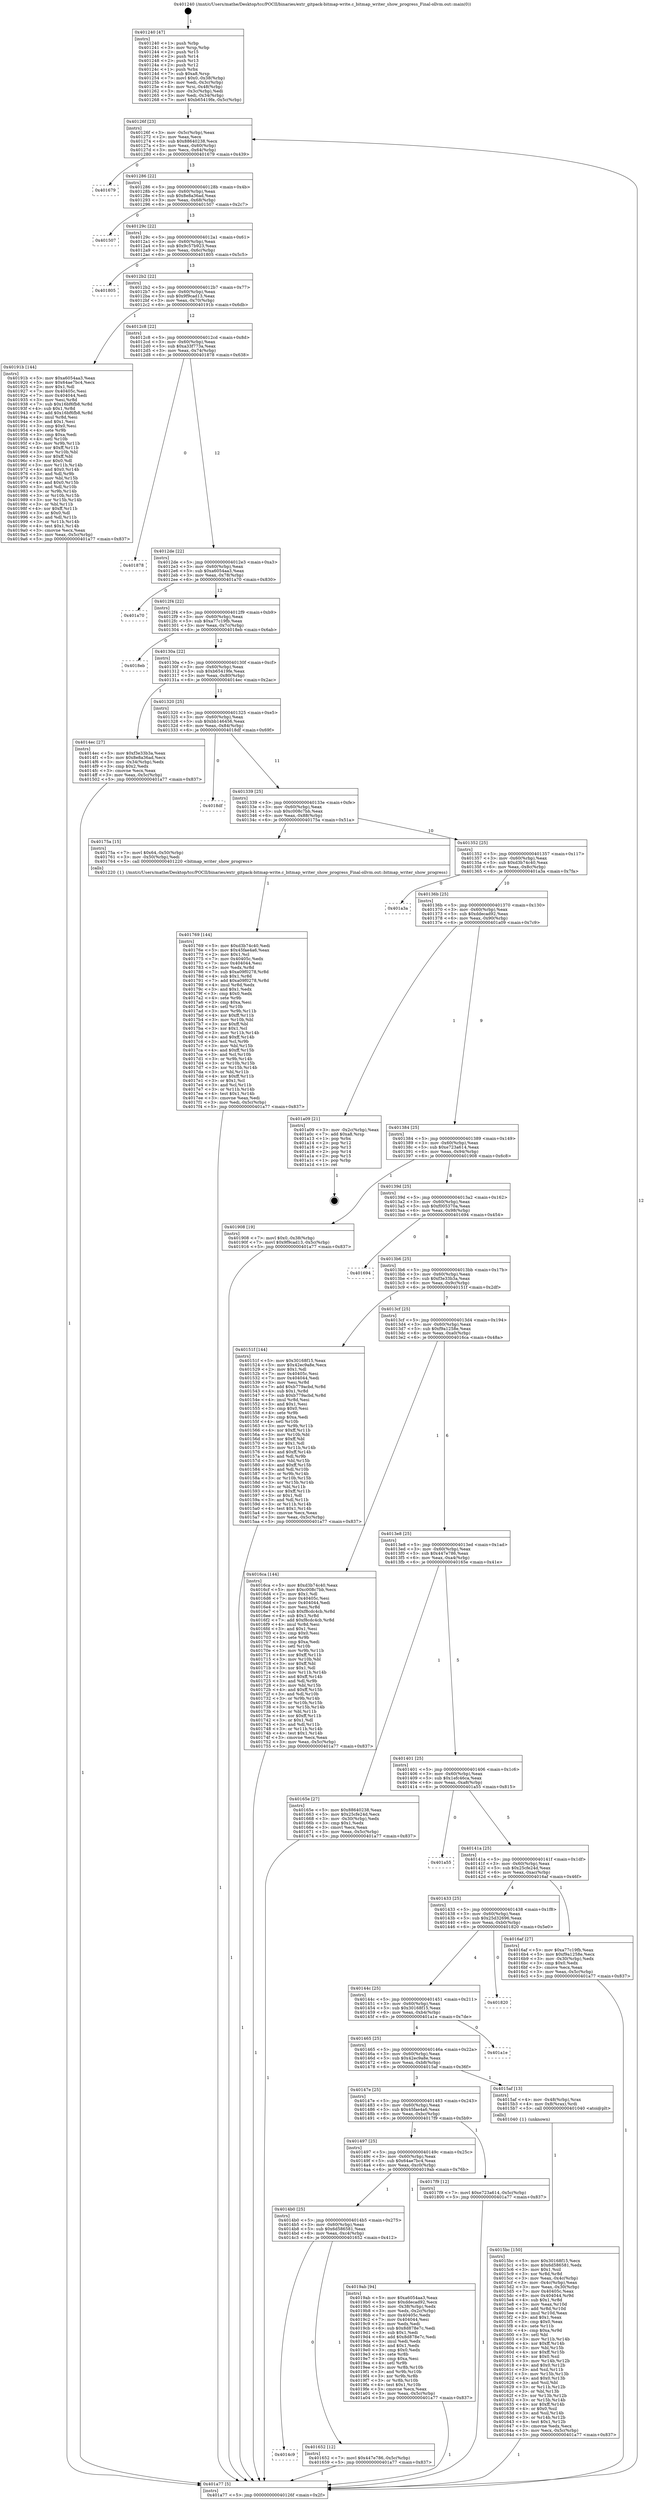 digraph "0x401240" {
  label = "0x401240 (/mnt/c/Users/mathe/Desktop/tcc/POCII/binaries/extr_gitpack-bitmap-write.c_bitmap_writer_show_progress_Final-ollvm.out::main(0))"
  labelloc = "t"
  node[shape=record]

  Entry [label="",width=0.3,height=0.3,shape=circle,fillcolor=black,style=filled]
  "0x40126f" [label="{
     0x40126f [23]\l
     | [instrs]\l
     &nbsp;&nbsp;0x40126f \<+3\>: mov -0x5c(%rbp),%eax\l
     &nbsp;&nbsp;0x401272 \<+2\>: mov %eax,%ecx\l
     &nbsp;&nbsp;0x401274 \<+6\>: sub $0x88640238,%ecx\l
     &nbsp;&nbsp;0x40127a \<+3\>: mov %eax,-0x60(%rbp)\l
     &nbsp;&nbsp;0x40127d \<+3\>: mov %ecx,-0x64(%rbp)\l
     &nbsp;&nbsp;0x401280 \<+6\>: je 0000000000401679 \<main+0x439\>\l
  }"]
  "0x401679" [label="{
     0x401679\l
  }", style=dashed]
  "0x401286" [label="{
     0x401286 [22]\l
     | [instrs]\l
     &nbsp;&nbsp;0x401286 \<+5\>: jmp 000000000040128b \<main+0x4b\>\l
     &nbsp;&nbsp;0x40128b \<+3\>: mov -0x60(%rbp),%eax\l
     &nbsp;&nbsp;0x40128e \<+5\>: sub $0x8e8a36ad,%eax\l
     &nbsp;&nbsp;0x401293 \<+3\>: mov %eax,-0x68(%rbp)\l
     &nbsp;&nbsp;0x401296 \<+6\>: je 0000000000401507 \<main+0x2c7\>\l
  }"]
  Exit [label="",width=0.3,height=0.3,shape=circle,fillcolor=black,style=filled,peripheries=2]
  "0x401507" [label="{
     0x401507\l
  }", style=dashed]
  "0x40129c" [label="{
     0x40129c [22]\l
     | [instrs]\l
     &nbsp;&nbsp;0x40129c \<+5\>: jmp 00000000004012a1 \<main+0x61\>\l
     &nbsp;&nbsp;0x4012a1 \<+3\>: mov -0x60(%rbp),%eax\l
     &nbsp;&nbsp;0x4012a4 \<+5\>: sub $0x9c57b923,%eax\l
     &nbsp;&nbsp;0x4012a9 \<+3\>: mov %eax,-0x6c(%rbp)\l
     &nbsp;&nbsp;0x4012ac \<+6\>: je 0000000000401805 \<main+0x5c5\>\l
  }"]
  "0x401769" [label="{
     0x401769 [144]\l
     | [instrs]\l
     &nbsp;&nbsp;0x401769 \<+5\>: mov $0xd3b74c40,%edi\l
     &nbsp;&nbsp;0x40176e \<+5\>: mov $0x45fae4a6,%eax\l
     &nbsp;&nbsp;0x401773 \<+2\>: mov $0x1,%cl\l
     &nbsp;&nbsp;0x401775 \<+7\>: mov 0x40405c,%edx\l
     &nbsp;&nbsp;0x40177c \<+7\>: mov 0x404044,%esi\l
     &nbsp;&nbsp;0x401783 \<+3\>: mov %edx,%r8d\l
     &nbsp;&nbsp;0x401786 \<+7\>: sub $0xa09f0278,%r8d\l
     &nbsp;&nbsp;0x40178d \<+4\>: sub $0x1,%r8d\l
     &nbsp;&nbsp;0x401791 \<+7\>: add $0xa09f0278,%r8d\l
     &nbsp;&nbsp;0x401798 \<+4\>: imul %r8d,%edx\l
     &nbsp;&nbsp;0x40179c \<+3\>: and $0x1,%edx\l
     &nbsp;&nbsp;0x40179f \<+3\>: cmp $0x0,%edx\l
     &nbsp;&nbsp;0x4017a2 \<+4\>: sete %r9b\l
     &nbsp;&nbsp;0x4017a6 \<+3\>: cmp $0xa,%esi\l
     &nbsp;&nbsp;0x4017a9 \<+4\>: setl %r10b\l
     &nbsp;&nbsp;0x4017ad \<+3\>: mov %r9b,%r11b\l
     &nbsp;&nbsp;0x4017b0 \<+4\>: xor $0xff,%r11b\l
     &nbsp;&nbsp;0x4017b4 \<+3\>: mov %r10b,%bl\l
     &nbsp;&nbsp;0x4017b7 \<+3\>: xor $0xff,%bl\l
     &nbsp;&nbsp;0x4017ba \<+3\>: xor $0x1,%cl\l
     &nbsp;&nbsp;0x4017bd \<+3\>: mov %r11b,%r14b\l
     &nbsp;&nbsp;0x4017c0 \<+4\>: and $0xff,%r14b\l
     &nbsp;&nbsp;0x4017c4 \<+3\>: and %cl,%r9b\l
     &nbsp;&nbsp;0x4017c7 \<+3\>: mov %bl,%r15b\l
     &nbsp;&nbsp;0x4017ca \<+4\>: and $0xff,%r15b\l
     &nbsp;&nbsp;0x4017ce \<+3\>: and %cl,%r10b\l
     &nbsp;&nbsp;0x4017d1 \<+3\>: or %r9b,%r14b\l
     &nbsp;&nbsp;0x4017d4 \<+3\>: or %r10b,%r15b\l
     &nbsp;&nbsp;0x4017d7 \<+3\>: xor %r15b,%r14b\l
     &nbsp;&nbsp;0x4017da \<+3\>: or %bl,%r11b\l
     &nbsp;&nbsp;0x4017dd \<+4\>: xor $0xff,%r11b\l
     &nbsp;&nbsp;0x4017e1 \<+3\>: or $0x1,%cl\l
     &nbsp;&nbsp;0x4017e4 \<+3\>: and %cl,%r11b\l
     &nbsp;&nbsp;0x4017e7 \<+3\>: or %r11b,%r14b\l
     &nbsp;&nbsp;0x4017ea \<+4\>: test $0x1,%r14b\l
     &nbsp;&nbsp;0x4017ee \<+3\>: cmovne %eax,%edi\l
     &nbsp;&nbsp;0x4017f1 \<+3\>: mov %edi,-0x5c(%rbp)\l
     &nbsp;&nbsp;0x4017f4 \<+5\>: jmp 0000000000401a77 \<main+0x837\>\l
  }"]
  "0x401805" [label="{
     0x401805\l
  }", style=dashed]
  "0x4012b2" [label="{
     0x4012b2 [22]\l
     | [instrs]\l
     &nbsp;&nbsp;0x4012b2 \<+5\>: jmp 00000000004012b7 \<main+0x77\>\l
     &nbsp;&nbsp;0x4012b7 \<+3\>: mov -0x60(%rbp),%eax\l
     &nbsp;&nbsp;0x4012ba \<+5\>: sub $0x9f9cad13,%eax\l
     &nbsp;&nbsp;0x4012bf \<+3\>: mov %eax,-0x70(%rbp)\l
     &nbsp;&nbsp;0x4012c2 \<+6\>: je 000000000040191b \<main+0x6db\>\l
  }"]
  "0x4014c9" [label="{
     0x4014c9\l
  }", style=dashed]
  "0x40191b" [label="{
     0x40191b [144]\l
     | [instrs]\l
     &nbsp;&nbsp;0x40191b \<+5\>: mov $0xa6054aa3,%eax\l
     &nbsp;&nbsp;0x401920 \<+5\>: mov $0x64ae7bc4,%ecx\l
     &nbsp;&nbsp;0x401925 \<+2\>: mov $0x1,%dl\l
     &nbsp;&nbsp;0x401927 \<+7\>: mov 0x40405c,%esi\l
     &nbsp;&nbsp;0x40192e \<+7\>: mov 0x404044,%edi\l
     &nbsp;&nbsp;0x401935 \<+3\>: mov %esi,%r8d\l
     &nbsp;&nbsp;0x401938 \<+7\>: sub $0x16bf6fb8,%r8d\l
     &nbsp;&nbsp;0x40193f \<+4\>: sub $0x1,%r8d\l
     &nbsp;&nbsp;0x401943 \<+7\>: add $0x16bf6fb8,%r8d\l
     &nbsp;&nbsp;0x40194a \<+4\>: imul %r8d,%esi\l
     &nbsp;&nbsp;0x40194e \<+3\>: and $0x1,%esi\l
     &nbsp;&nbsp;0x401951 \<+3\>: cmp $0x0,%esi\l
     &nbsp;&nbsp;0x401954 \<+4\>: sete %r9b\l
     &nbsp;&nbsp;0x401958 \<+3\>: cmp $0xa,%edi\l
     &nbsp;&nbsp;0x40195b \<+4\>: setl %r10b\l
     &nbsp;&nbsp;0x40195f \<+3\>: mov %r9b,%r11b\l
     &nbsp;&nbsp;0x401962 \<+4\>: xor $0xff,%r11b\l
     &nbsp;&nbsp;0x401966 \<+3\>: mov %r10b,%bl\l
     &nbsp;&nbsp;0x401969 \<+3\>: xor $0xff,%bl\l
     &nbsp;&nbsp;0x40196c \<+3\>: xor $0x0,%dl\l
     &nbsp;&nbsp;0x40196f \<+3\>: mov %r11b,%r14b\l
     &nbsp;&nbsp;0x401972 \<+4\>: and $0x0,%r14b\l
     &nbsp;&nbsp;0x401976 \<+3\>: and %dl,%r9b\l
     &nbsp;&nbsp;0x401979 \<+3\>: mov %bl,%r15b\l
     &nbsp;&nbsp;0x40197c \<+4\>: and $0x0,%r15b\l
     &nbsp;&nbsp;0x401980 \<+3\>: and %dl,%r10b\l
     &nbsp;&nbsp;0x401983 \<+3\>: or %r9b,%r14b\l
     &nbsp;&nbsp;0x401986 \<+3\>: or %r10b,%r15b\l
     &nbsp;&nbsp;0x401989 \<+3\>: xor %r15b,%r14b\l
     &nbsp;&nbsp;0x40198c \<+3\>: or %bl,%r11b\l
     &nbsp;&nbsp;0x40198f \<+4\>: xor $0xff,%r11b\l
     &nbsp;&nbsp;0x401993 \<+3\>: or $0x0,%dl\l
     &nbsp;&nbsp;0x401996 \<+3\>: and %dl,%r11b\l
     &nbsp;&nbsp;0x401999 \<+3\>: or %r11b,%r14b\l
     &nbsp;&nbsp;0x40199c \<+4\>: test $0x1,%r14b\l
     &nbsp;&nbsp;0x4019a0 \<+3\>: cmovne %ecx,%eax\l
     &nbsp;&nbsp;0x4019a3 \<+3\>: mov %eax,-0x5c(%rbp)\l
     &nbsp;&nbsp;0x4019a6 \<+5\>: jmp 0000000000401a77 \<main+0x837\>\l
  }"]
  "0x4012c8" [label="{
     0x4012c8 [22]\l
     | [instrs]\l
     &nbsp;&nbsp;0x4012c8 \<+5\>: jmp 00000000004012cd \<main+0x8d\>\l
     &nbsp;&nbsp;0x4012cd \<+3\>: mov -0x60(%rbp),%eax\l
     &nbsp;&nbsp;0x4012d0 \<+5\>: sub $0xa33f773a,%eax\l
     &nbsp;&nbsp;0x4012d5 \<+3\>: mov %eax,-0x74(%rbp)\l
     &nbsp;&nbsp;0x4012d8 \<+6\>: je 0000000000401878 \<main+0x638\>\l
  }"]
  "0x401652" [label="{
     0x401652 [12]\l
     | [instrs]\l
     &nbsp;&nbsp;0x401652 \<+7\>: movl $0x447e786,-0x5c(%rbp)\l
     &nbsp;&nbsp;0x401659 \<+5\>: jmp 0000000000401a77 \<main+0x837\>\l
  }"]
  "0x401878" [label="{
     0x401878\l
  }", style=dashed]
  "0x4012de" [label="{
     0x4012de [22]\l
     | [instrs]\l
     &nbsp;&nbsp;0x4012de \<+5\>: jmp 00000000004012e3 \<main+0xa3\>\l
     &nbsp;&nbsp;0x4012e3 \<+3\>: mov -0x60(%rbp),%eax\l
     &nbsp;&nbsp;0x4012e6 \<+5\>: sub $0xa6054aa3,%eax\l
     &nbsp;&nbsp;0x4012eb \<+3\>: mov %eax,-0x78(%rbp)\l
     &nbsp;&nbsp;0x4012ee \<+6\>: je 0000000000401a70 \<main+0x830\>\l
  }"]
  "0x4014b0" [label="{
     0x4014b0 [25]\l
     | [instrs]\l
     &nbsp;&nbsp;0x4014b0 \<+5\>: jmp 00000000004014b5 \<main+0x275\>\l
     &nbsp;&nbsp;0x4014b5 \<+3\>: mov -0x60(%rbp),%eax\l
     &nbsp;&nbsp;0x4014b8 \<+5\>: sub $0x6d586581,%eax\l
     &nbsp;&nbsp;0x4014bd \<+6\>: mov %eax,-0xc4(%rbp)\l
     &nbsp;&nbsp;0x4014c3 \<+6\>: je 0000000000401652 \<main+0x412\>\l
  }"]
  "0x401a70" [label="{
     0x401a70\l
  }", style=dashed]
  "0x4012f4" [label="{
     0x4012f4 [22]\l
     | [instrs]\l
     &nbsp;&nbsp;0x4012f4 \<+5\>: jmp 00000000004012f9 \<main+0xb9\>\l
     &nbsp;&nbsp;0x4012f9 \<+3\>: mov -0x60(%rbp),%eax\l
     &nbsp;&nbsp;0x4012fc \<+5\>: sub $0xa77c19fb,%eax\l
     &nbsp;&nbsp;0x401301 \<+3\>: mov %eax,-0x7c(%rbp)\l
     &nbsp;&nbsp;0x401304 \<+6\>: je 00000000004018eb \<main+0x6ab\>\l
  }"]
  "0x4019ab" [label="{
     0x4019ab [94]\l
     | [instrs]\l
     &nbsp;&nbsp;0x4019ab \<+5\>: mov $0xa6054aa3,%eax\l
     &nbsp;&nbsp;0x4019b0 \<+5\>: mov $0xddecad92,%ecx\l
     &nbsp;&nbsp;0x4019b5 \<+3\>: mov -0x38(%rbp),%edx\l
     &nbsp;&nbsp;0x4019b8 \<+3\>: mov %edx,-0x2c(%rbp)\l
     &nbsp;&nbsp;0x4019bb \<+7\>: mov 0x40405c,%edx\l
     &nbsp;&nbsp;0x4019c2 \<+7\>: mov 0x404044,%esi\l
     &nbsp;&nbsp;0x4019c9 \<+2\>: mov %edx,%edi\l
     &nbsp;&nbsp;0x4019cb \<+6\>: sub $0x8d878e7c,%edi\l
     &nbsp;&nbsp;0x4019d1 \<+3\>: sub $0x1,%edi\l
     &nbsp;&nbsp;0x4019d4 \<+6\>: add $0x8d878e7c,%edi\l
     &nbsp;&nbsp;0x4019da \<+3\>: imul %edi,%edx\l
     &nbsp;&nbsp;0x4019dd \<+3\>: and $0x1,%edx\l
     &nbsp;&nbsp;0x4019e0 \<+3\>: cmp $0x0,%edx\l
     &nbsp;&nbsp;0x4019e3 \<+4\>: sete %r8b\l
     &nbsp;&nbsp;0x4019e7 \<+3\>: cmp $0xa,%esi\l
     &nbsp;&nbsp;0x4019ea \<+4\>: setl %r9b\l
     &nbsp;&nbsp;0x4019ee \<+3\>: mov %r8b,%r10b\l
     &nbsp;&nbsp;0x4019f1 \<+3\>: and %r9b,%r10b\l
     &nbsp;&nbsp;0x4019f4 \<+3\>: xor %r9b,%r8b\l
     &nbsp;&nbsp;0x4019f7 \<+3\>: or %r8b,%r10b\l
     &nbsp;&nbsp;0x4019fa \<+4\>: test $0x1,%r10b\l
     &nbsp;&nbsp;0x4019fe \<+3\>: cmovne %ecx,%eax\l
     &nbsp;&nbsp;0x401a01 \<+3\>: mov %eax,-0x5c(%rbp)\l
     &nbsp;&nbsp;0x401a04 \<+5\>: jmp 0000000000401a77 \<main+0x837\>\l
  }"]
  "0x4018eb" [label="{
     0x4018eb\l
  }", style=dashed]
  "0x40130a" [label="{
     0x40130a [22]\l
     | [instrs]\l
     &nbsp;&nbsp;0x40130a \<+5\>: jmp 000000000040130f \<main+0xcf\>\l
     &nbsp;&nbsp;0x40130f \<+3\>: mov -0x60(%rbp),%eax\l
     &nbsp;&nbsp;0x401312 \<+5\>: sub $0xb65419fe,%eax\l
     &nbsp;&nbsp;0x401317 \<+3\>: mov %eax,-0x80(%rbp)\l
     &nbsp;&nbsp;0x40131a \<+6\>: je 00000000004014ec \<main+0x2ac\>\l
  }"]
  "0x401497" [label="{
     0x401497 [25]\l
     | [instrs]\l
     &nbsp;&nbsp;0x401497 \<+5\>: jmp 000000000040149c \<main+0x25c\>\l
     &nbsp;&nbsp;0x40149c \<+3\>: mov -0x60(%rbp),%eax\l
     &nbsp;&nbsp;0x40149f \<+5\>: sub $0x64ae7bc4,%eax\l
     &nbsp;&nbsp;0x4014a4 \<+6\>: mov %eax,-0xc0(%rbp)\l
     &nbsp;&nbsp;0x4014aa \<+6\>: je 00000000004019ab \<main+0x76b\>\l
  }"]
  "0x4014ec" [label="{
     0x4014ec [27]\l
     | [instrs]\l
     &nbsp;&nbsp;0x4014ec \<+5\>: mov $0xf3e33b3a,%eax\l
     &nbsp;&nbsp;0x4014f1 \<+5\>: mov $0x8e8a36ad,%ecx\l
     &nbsp;&nbsp;0x4014f6 \<+3\>: mov -0x34(%rbp),%edx\l
     &nbsp;&nbsp;0x4014f9 \<+3\>: cmp $0x2,%edx\l
     &nbsp;&nbsp;0x4014fc \<+3\>: cmovne %ecx,%eax\l
     &nbsp;&nbsp;0x4014ff \<+3\>: mov %eax,-0x5c(%rbp)\l
     &nbsp;&nbsp;0x401502 \<+5\>: jmp 0000000000401a77 \<main+0x837\>\l
  }"]
  "0x401320" [label="{
     0x401320 [25]\l
     | [instrs]\l
     &nbsp;&nbsp;0x401320 \<+5\>: jmp 0000000000401325 \<main+0xe5\>\l
     &nbsp;&nbsp;0x401325 \<+3\>: mov -0x60(%rbp),%eax\l
     &nbsp;&nbsp;0x401328 \<+5\>: sub $0xbb146456,%eax\l
     &nbsp;&nbsp;0x40132d \<+6\>: mov %eax,-0x84(%rbp)\l
     &nbsp;&nbsp;0x401333 \<+6\>: je 00000000004018df \<main+0x69f\>\l
  }"]
  "0x401a77" [label="{
     0x401a77 [5]\l
     | [instrs]\l
     &nbsp;&nbsp;0x401a77 \<+5\>: jmp 000000000040126f \<main+0x2f\>\l
  }"]
  "0x401240" [label="{
     0x401240 [47]\l
     | [instrs]\l
     &nbsp;&nbsp;0x401240 \<+1\>: push %rbp\l
     &nbsp;&nbsp;0x401241 \<+3\>: mov %rsp,%rbp\l
     &nbsp;&nbsp;0x401244 \<+2\>: push %r15\l
     &nbsp;&nbsp;0x401246 \<+2\>: push %r14\l
     &nbsp;&nbsp;0x401248 \<+2\>: push %r13\l
     &nbsp;&nbsp;0x40124a \<+2\>: push %r12\l
     &nbsp;&nbsp;0x40124c \<+1\>: push %rbx\l
     &nbsp;&nbsp;0x40124d \<+7\>: sub $0xa8,%rsp\l
     &nbsp;&nbsp;0x401254 \<+7\>: movl $0x0,-0x38(%rbp)\l
     &nbsp;&nbsp;0x40125b \<+3\>: mov %edi,-0x3c(%rbp)\l
     &nbsp;&nbsp;0x40125e \<+4\>: mov %rsi,-0x48(%rbp)\l
     &nbsp;&nbsp;0x401262 \<+3\>: mov -0x3c(%rbp),%edi\l
     &nbsp;&nbsp;0x401265 \<+3\>: mov %edi,-0x34(%rbp)\l
     &nbsp;&nbsp;0x401268 \<+7\>: movl $0xb65419fe,-0x5c(%rbp)\l
  }"]
  "0x4017f9" [label="{
     0x4017f9 [12]\l
     | [instrs]\l
     &nbsp;&nbsp;0x4017f9 \<+7\>: movl $0xe723a614,-0x5c(%rbp)\l
     &nbsp;&nbsp;0x401800 \<+5\>: jmp 0000000000401a77 \<main+0x837\>\l
  }"]
  "0x4018df" [label="{
     0x4018df\l
  }", style=dashed]
  "0x401339" [label="{
     0x401339 [25]\l
     | [instrs]\l
     &nbsp;&nbsp;0x401339 \<+5\>: jmp 000000000040133e \<main+0xfe\>\l
     &nbsp;&nbsp;0x40133e \<+3\>: mov -0x60(%rbp),%eax\l
     &nbsp;&nbsp;0x401341 \<+5\>: sub $0xc008c7bb,%eax\l
     &nbsp;&nbsp;0x401346 \<+6\>: mov %eax,-0x88(%rbp)\l
     &nbsp;&nbsp;0x40134c \<+6\>: je 000000000040175a \<main+0x51a\>\l
  }"]
  "0x4015bc" [label="{
     0x4015bc [150]\l
     | [instrs]\l
     &nbsp;&nbsp;0x4015bc \<+5\>: mov $0x30168f15,%ecx\l
     &nbsp;&nbsp;0x4015c1 \<+5\>: mov $0x6d586581,%edx\l
     &nbsp;&nbsp;0x4015c6 \<+3\>: mov $0x1,%sil\l
     &nbsp;&nbsp;0x4015c9 \<+3\>: xor %r8d,%r8d\l
     &nbsp;&nbsp;0x4015cc \<+3\>: mov %eax,-0x4c(%rbp)\l
     &nbsp;&nbsp;0x4015cf \<+3\>: mov -0x4c(%rbp),%eax\l
     &nbsp;&nbsp;0x4015d2 \<+3\>: mov %eax,-0x30(%rbp)\l
     &nbsp;&nbsp;0x4015d5 \<+7\>: mov 0x40405c,%eax\l
     &nbsp;&nbsp;0x4015dc \<+8\>: mov 0x404044,%r9d\l
     &nbsp;&nbsp;0x4015e4 \<+4\>: sub $0x1,%r8d\l
     &nbsp;&nbsp;0x4015e8 \<+3\>: mov %eax,%r10d\l
     &nbsp;&nbsp;0x4015eb \<+3\>: add %r8d,%r10d\l
     &nbsp;&nbsp;0x4015ee \<+4\>: imul %r10d,%eax\l
     &nbsp;&nbsp;0x4015f2 \<+3\>: and $0x1,%eax\l
     &nbsp;&nbsp;0x4015f5 \<+3\>: cmp $0x0,%eax\l
     &nbsp;&nbsp;0x4015f8 \<+4\>: sete %r11b\l
     &nbsp;&nbsp;0x4015fc \<+4\>: cmp $0xa,%r9d\l
     &nbsp;&nbsp;0x401600 \<+3\>: setl %bl\l
     &nbsp;&nbsp;0x401603 \<+3\>: mov %r11b,%r14b\l
     &nbsp;&nbsp;0x401606 \<+4\>: xor $0xff,%r14b\l
     &nbsp;&nbsp;0x40160a \<+3\>: mov %bl,%r15b\l
     &nbsp;&nbsp;0x40160d \<+4\>: xor $0xff,%r15b\l
     &nbsp;&nbsp;0x401611 \<+4\>: xor $0x0,%sil\l
     &nbsp;&nbsp;0x401615 \<+3\>: mov %r14b,%r12b\l
     &nbsp;&nbsp;0x401618 \<+4\>: and $0x0,%r12b\l
     &nbsp;&nbsp;0x40161c \<+3\>: and %sil,%r11b\l
     &nbsp;&nbsp;0x40161f \<+3\>: mov %r15b,%r13b\l
     &nbsp;&nbsp;0x401622 \<+4\>: and $0x0,%r13b\l
     &nbsp;&nbsp;0x401626 \<+3\>: and %sil,%bl\l
     &nbsp;&nbsp;0x401629 \<+3\>: or %r11b,%r12b\l
     &nbsp;&nbsp;0x40162c \<+3\>: or %bl,%r13b\l
     &nbsp;&nbsp;0x40162f \<+3\>: xor %r13b,%r12b\l
     &nbsp;&nbsp;0x401632 \<+3\>: or %r15b,%r14b\l
     &nbsp;&nbsp;0x401635 \<+4\>: xor $0xff,%r14b\l
     &nbsp;&nbsp;0x401639 \<+4\>: or $0x0,%sil\l
     &nbsp;&nbsp;0x40163d \<+3\>: and %sil,%r14b\l
     &nbsp;&nbsp;0x401640 \<+3\>: or %r14b,%r12b\l
     &nbsp;&nbsp;0x401643 \<+4\>: test $0x1,%r12b\l
     &nbsp;&nbsp;0x401647 \<+3\>: cmovne %edx,%ecx\l
     &nbsp;&nbsp;0x40164a \<+3\>: mov %ecx,-0x5c(%rbp)\l
     &nbsp;&nbsp;0x40164d \<+5\>: jmp 0000000000401a77 \<main+0x837\>\l
  }"]
  "0x40175a" [label="{
     0x40175a [15]\l
     | [instrs]\l
     &nbsp;&nbsp;0x40175a \<+7\>: movl $0x64,-0x50(%rbp)\l
     &nbsp;&nbsp;0x401761 \<+3\>: mov -0x50(%rbp),%edi\l
     &nbsp;&nbsp;0x401764 \<+5\>: call 0000000000401220 \<bitmap_writer_show_progress\>\l
     | [calls]\l
     &nbsp;&nbsp;0x401220 \{1\} (/mnt/c/Users/mathe/Desktop/tcc/POCII/binaries/extr_gitpack-bitmap-write.c_bitmap_writer_show_progress_Final-ollvm.out::bitmap_writer_show_progress)\l
  }"]
  "0x401352" [label="{
     0x401352 [25]\l
     | [instrs]\l
     &nbsp;&nbsp;0x401352 \<+5\>: jmp 0000000000401357 \<main+0x117\>\l
     &nbsp;&nbsp;0x401357 \<+3\>: mov -0x60(%rbp),%eax\l
     &nbsp;&nbsp;0x40135a \<+5\>: sub $0xd3b74c40,%eax\l
     &nbsp;&nbsp;0x40135f \<+6\>: mov %eax,-0x8c(%rbp)\l
     &nbsp;&nbsp;0x401365 \<+6\>: je 0000000000401a3a \<main+0x7fa\>\l
  }"]
  "0x40147e" [label="{
     0x40147e [25]\l
     | [instrs]\l
     &nbsp;&nbsp;0x40147e \<+5\>: jmp 0000000000401483 \<main+0x243\>\l
     &nbsp;&nbsp;0x401483 \<+3\>: mov -0x60(%rbp),%eax\l
     &nbsp;&nbsp;0x401486 \<+5\>: sub $0x45fae4a6,%eax\l
     &nbsp;&nbsp;0x40148b \<+6\>: mov %eax,-0xbc(%rbp)\l
     &nbsp;&nbsp;0x401491 \<+6\>: je 00000000004017f9 \<main+0x5b9\>\l
  }"]
  "0x401a3a" [label="{
     0x401a3a\l
  }", style=dashed]
  "0x40136b" [label="{
     0x40136b [25]\l
     | [instrs]\l
     &nbsp;&nbsp;0x40136b \<+5\>: jmp 0000000000401370 \<main+0x130\>\l
     &nbsp;&nbsp;0x401370 \<+3\>: mov -0x60(%rbp),%eax\l
     &nbsp;&nbsp;0x401373 \<+5\>: sub $0xddecad92,%eax\l
     &nbsp;&nbsp;0x401378 \<+6\>: mov %eax,-0x90(%rbp)\l
     &nbsp;&nbsp;0x40137e \<+6\>: je 0000000000401a09 \<main+0x7c9\>\l
  }"]
  "0x4015af" [label="{
     0x4015af [13]\l
     | [instrs]\l
     &nbsp;&nbsp;0x4015af \<+4\>: mov -0x48(%rbp),%rax\l
     &nbsp;&nbsp;0x4015b3 \<+4\>: mov 0x8(%rax),%rdi\l
     &nbsp;&nbsp;0x4015b7 \<+5\>: call 0000000000401040 \<atoi@plt\>\l
     | [calls]\l
     &nbsp;&nbsp;0x401040 \{1\} (unknown)\l
  }"]
  "0x401a09" [label="{
     0x401a09 [21]\l
     | [instrs]\l
     &nbsp;&nbsp;0x401a09 \<+3\>: mov -0x2c(%rbp),%eax\l
     &nbsp;&nbsp;0x401a0c \<+7\>: add $0xa8,%rsp\l
     &nbsp;&nbsp;0x401a13 \<+1\>: pop %rbx\l
     &nbsp;&nbsp;0x401a14 \<+2\>: pop %r12\l
     &nbsp;&nbsp;0x401a16 \<+2\>: pop %r13\l
     &nbsp;&nbsp;0x401a18 \<+2\>: pop %r14\l
     &nbsp;&nbsp;0x401a1a \<+2\>: pop %r15\l
     &nbsp;&nbsp;0x401a1c \<+1\>: pop %rbp\l
     &nbsp;&nbsp;0x401a1d \<+1\>: ret\l
  }"]
  "0x401384" [label="{
     0x401384 [25]\l
     | [instrs]\l
     &nbsp;&nbsp;0x401384 \<+5\>: jmp 0000000000401389 \<main+0x149\>\l
     &nbsp;&nbsp;0x401389 \<+3\>: mov -0x60(%rbp),%eax\l
     &nbsp;&nbsp;0x40138c \<+5\>: sub $0xe723a614,%eax\l
     &nbsp;&nbsp;0x401391 \<+6\>: mov %eax,-0x94(%rbp)\l
     &nbsp;&nbsp;0x401397 \<+6\>: je 0000000000401908 \<main+0x6c8\>\l
  }"]
  "0x401465" [label="{
     0x401465 [25]\l
     | [instrs]\l
     &nbsp;&nbsp;0x401465 \<+5\>: jmp 000000000040146a \<main+0x22a\>\l
     &nbsp;&nbsp;0x40146a \<+3\>: mov -0x60(%rbp),%eax\l
     &nbsp;&nbsp;0x40146d \<+5\>: sub $0x42ec9a8e,%eax\l
     &nbsp;&nbsp;0x401472 \<+6\>: mov %eax,-0xb8(%rbp)\l
     &nbsp;&nbsp;0x401478 \<+6\>: je 00000000004015af \<main+0x36f\>\l
  }"]
  "0x401908" [label="{
     0x401908 [19]\l
     | [instrs]\l
     &nbsp;&nbsp;0x401908 \<+7\>: movl $0x0,-0x38(%rbp)\l
     &nbsp;&nbsp;0x40190f \<+7\>: movl $0x9f9cad13,-0x5c(%rbp)\l
     &nbsp;&nbsp;0x401916 \<+5\>: jmp 0000000000401a77 \<main+0x837\>\l
  }"]
  "0x40139d" [label="{
     0x40139d [25]\l
     | [instrs]\l
     &nbsp;&nbsp;0x40139d \<+5\>: jmp 00000000004013a2 \<main+0x162\>\l
     &nbsp;&nbsp;0x4013a2 \<+3\>: mov -0x60(%rbp),%eax\l
     &nbsp;&nbsp;0x4013a5 \<+5\>: sub $0xf005370a,%eax\l
     &nbsp;&nbsp;0x4013aa \<+6\>: mov %eax,-0x98(%rbp)\l
     &nbsp;&nbsp;0x4013b0 \<+6\>: je 0000000000401694 \<main+0x454\>\l
  }"]
  "0x401a1e" [label="{
     0x401a1e\l
  }", style=dashed]
  "0x401694" [label="{
     0x401694\l
  }", style=dashed]
  "0x4013b6" [label="{
     0x4013b6 [25]\l
     | [instrs]\l
     &nbsp;&nbsp;0x4013b6 \<+5\>: jmp 00000000004013bb \<main+0x17b\>\l
     &nbsp;&nbsp;0x4013bb \<+3\>: mov -0x60(%rbp),%eax\l
     &nbsp;&nbsp;0x4013be \<+5\>: sub $0xf3e33b3a,%eax\l
     &nbsp;&nbsp;0x4013c3 \<+6\>: mov %eax,-0x9c(%rbp)\l
     &nbsp;&nbsp;0x4013c9 \<+6\>: je 000000000040151f \<main+0x2df\>\l
  }"]
  "0x40144c" [label="{
     0x40144c [25]\l
     | [instrs]\l
     &nbsp;&nbsp;0x40144c \<+5\>: jmp 0000000000401451 \<main+0x211\>\l
     &nbsp;&nbsp;0x401451 \<+3\>: mov -0x60(%rbp),%eax\l
     &nbsp;&nbsp;0x401454 \<+5\>: sub $0x30168f15,%eax\l
     &nbsp;&nbsp;0x401459 \<+6\>: mov %eax,-0xb4(%rbp)\l
     &nbsp;&nbsp;0x40145f \<+6\>: je 0000000000401a1e \<main+0x7de\>\l
  }"]
  "0x40151f" [label="{
     0x40151f [144]\l
     | [instrs]\l
     &nbsp;&nbsp;0x40151f \<+5\>: mov $0x30168f15,%eax\l
     &nbsp;&nbsp;0x401524 \<+5\>: mov $0x42ec9a8e,%ecx\l
     &nbsp;&nbsp;0x401529 \<+2\>: mov $0x1,%dl\l
     &nbsp;&nbsp;0x40152b \<+7\>: mov 0x40405c,%esi\l
     &nbsp;&nbsp;0x401532 \<+7\>: mov 0x404044,%edi\l
     &nbsp;&nbsp;0x401539 \<+3\>: mov %esi,%r8d\l
     &nbsp;&nbsp;0x40153c \<+7\>: add $0xb779acbd,%r8d\l
     &nbsp;&nbsp;0x401543 \<+4\>: sub $0x1,%r8d\l
     &nbsp;&nbsp;0x401547 \<+7\>: sub $0xb779acbd,%r8d\l
     &nbsp;&nbsp;0x40154e \<+4\>: imul %r8d,%esi\l
     &nbsp;&nbsp;0x401552 \<+3\>: and $0x1,%esi\l
     &nbsp;&nbsp;0x401555 \<+3\>: cmp $0x0,%esi\l
     &nbsp;&nbsp;0x401558 \<+4\>: sete %r9b\l
     &nbsp;&nbsp;0x40155c \<+3\>: cmp $0xa,%edi\l
     &nbsp;&nbsp;0x40155f \<+4\>: setl %r10b\l
     &nbsp;&nbsp;0x401563 \<+3\>: mov %r9b,%r11b\l
     &nbsp;&nbsp;0x401566 \<+4\>: xor $0xff,%r11b\l
     &nbsp;&nbsp;0x40156a \<+3\>: mov %r10b,%bl\l
     &nbsp;&nbsp;0x40156d \<+3\>: xor $0xff,%bl\l
     &nbsp;&nbsp;0x401570 \<+3\>: xor $0x1,%dl\l
     &nbsp;&nbsp;0x401573 \<+3\>: mov %r11b,%r14b\l
     &nbsp;&nbsp;0x401576 \<+4\>: and $0xff,%r14b\l
     &nbsp;&nbsp;0x40157a \<+3\>: and %dl,%r9b\l
     &nbsp;&nbsp;0x40157d \<+3\>: mov %bl,%r15b\l
     &nbsp;&nbsp;0x401580 \<+4\>: and $0xff,%r15b\l
     &nbsp;&nbsp;0x401584 \<+3\>: and %dl,%r10b\l
     &nbsp;&nbsp;0x401587 \<+3\>: or %r9b,%r14b\l
     &nbsp;&nbsp;0x40158a \<+3\>: or %r10b,%r15b\l
     &nbsp;&nbsp;0x40158d \<+3\>: xor %r15b,%r14b\l
     &nbsp;&nbsp;0x401590 \<+3\>: or %bl,%r11b\l
     &nbsp;&nbsp;0x401593 \<+4\>: xor $0xff,%r11b\l
     &nbsp;&nbsp;0x401597 \<+3\>: or $0x1,%dl\l
     &nbsp;&nbsp;0x40159a \<+3\>: and %dl,%r11b\l
     &nbsp;&nbsp;0x40159d \<+3\>: or %r11b,%r14b\l
     &nbsp;&nbsp;0x4015a0 \<+4\>: test $0x1,%r14b\l
     &nbsp;&nbsp;0x4015a4 \<+3\>: cmovne %ecx,%eax\l
     &nbsp;&nbsp;0x4015a7 \<+3\>: mov %eax,-0x5c(%rbp)\l
     &nbsp;&nbsp;0x4015aa \<+5\>: jmp 0000000000401a77 \<main+0x837\>\l
  }"]
  "0x4013cf" [label="{
     0x4013cf [25]\l
     | [instrs]\l
     &nbsp;&nbsp;0x4013cf \<+5\>: jmp 00000000004013d4 \<main+0x194\>\l
     &nbsp;&nbsp;0x4013d4 \<+3\>: mov -0x60(%rbp),%eax\l
     &nbsp;&nbsp;0x4013d7 \<+5\>: sub $0xf9a1258e,%eax\l
     &nbsp;&nbsp;0x4013dc \<+6\>: mov %eax,-0xa0(%rbp)\l
     &nbsp;&nbsp;0x4013e2 \<+6\>: je 00000000004016ca \<main+0x48a\>\l
  }"]
  "0x401820" [label="{
     0x401820\l
  }", style=dashed]
  "0x4016ca" [label="{
     0x4016ca [144]\l
     | [instrs]\l
     &nbsp;&nbsp;0x4016ca \<+5\>: mov $0xd3b74c40,%eax\l
     &nbsp;&nbsp;0x4016cf \<+5\>: mov $0xc008c7bb,%ecx\l
     &nbsp;&nbsp;0x4016d4 \<+2\>: mov $0x1,%dl\l
     &nbsp;&nbsp;0x4016d6 \<+7\>: mov 0x40405c,%esi\l
     &nbsp;&nbsp;0x4016dd \<+7\>: mov 0x404044,%edi\l
     &nbsp;&nbsp;0x4016e4 \<+3\>: mov %esi,%r8d\l
     &nbsp;&nbsp;0x4016e7 \<+7\>: sub $0xf8cdc4cb,%r8d\l
     &nbsp;&nbsp;0x4016ee \<+4\>: sub $0x1,%r8d\l
     &nbsp;&nbsp;0x4016f2 \<+7\>: add $0xf8cdc4cb,%r8d\l
     &nbsp;&nbsp;0x4016f9 \<+4\>: imul %r8d,%esi\l
     &nbsp;&nbsp;0x4016fd \<+3\>: and $0x1,%esi\l
     &nbsp;&nbsp;0x401700 \<+3\>: cmp $0x0,%esi\l
     &nbsp;&nbsp;0x401703 \<+4\>: sete %r9b\l
     &nbsp;&nbsp;0x401707 \<+3\>: cmp $0xa,%edi\l
     &nbsp;&nbsp;0x40170a \<+4\>: setl %r10b\l
     &nbsp;&nbsp;0x40170e \<+3\>: mov %r9b,%r11b\l
     &nbsp;&nbsp;0x401711 \<+4\>: xor $0xff,%r11b\l
     &nbsp;&nbsp;0x401715 \<+3\>: mov %r10b,%bl\l
     &nbsp;&nbsp;0x401718 \<+3\>: xor $0xff,%bl\l
     &nbsp;&nbsp;0x40171b \<+3\>: xor $0x1,%dl\l
     &nbsp;&nbsp;0x40171e \<+3\>: mov %r11b,%r14b\l
     &nbsp;&nbsp;0x401721 \<+4\>: and $0xff,%r14b\l
     &nbsp;&nbsp;0x401725 \<+3\>: and %dl,%r9b\l
     &nbsp;&nbsp;0x401728 \<+3\>: mov %bl,%r15b\l
     &nbsp;&nbsp;0x40172b \<+4\>: and $0xff,%r15b\l
     &nbsp;&nbsp;0x40172f \<+3\>: and %dl,%r10b\l
     &nbsp;&nbsp;0x401732 \<+3\>: or %r9b,%r14b\l
     &nbsp;&nbsp;0x401735 \<+3\>: or %r10b,%r15b\l
     &nbsp;&nbsp;0x401738 \<+3\>: xor %r15b,%r14b\l
     &nbsp;&nbsp;0x40173b \<+3\>: or %bl,%r11b\l
     &nbsp;&nbsp;0x40173e \<+4\>: xor $0xff,%r11b\l
     &nbsp;&nbsp;0x401742 \<+3\>: or $0x1,%dl\l
     &nbsp;&nbsp;0x401745 \<+3\>: and %dl,%r11b\l
     &nbsp;&nbsp;0x401748 \<+3\>: or %r11b,%r14b\l
     &nbsp;&nbsp;0x40174b \<+4\>: test $0x1,%r14b\l
     &nbsp;&nbsp;0x40174f \<+3\>: cmovne %ecx,%eax\l
     &nbsp;&nbsp;0x401752 \<+3\>: mov %eax,-0x5c(%rbp)\l
     &nbsp;&nbsp;0x401755 \<+5\>: jmp 0000000000401a77 \<main+0x837\>\l
  }"]
  "0x4013e8" [label="{
     0x4013e8 [25]\l
     | [instrs]\l
     &nbsp;&nbsp;0x4013e8 \<+5\>: jmp 00000000004013ed \<main+0x1ad\>\l
     &nbsp;&nbsp;0x4013ed \<+3\>: mov -0x60(%rbp),%eax\l
     &nbsp;&nbsp;0x4013f0 \<+5\>: sub $0x447e786,%eax\l
     &nbsp;&nbsp;0x4013f5 \<+6\>: mov %eax,-0xa4(%rbp)\l
     &nbsp;&nbsp;0x4013fb \<+6\>: je 000000000040165e \<main+0x41e\>\l
  }"]
  "0x401433" [label="{
     0x401433 [25]\l
     | [instrs]\l
     &nbsp;&nbsp;0x401433 \<+5\>: jmp 0000000000401438 \<main+0x1f8\>\l
     &nbsp;&nbsp;0x401438 \<+3\>: mov -0x60(%rbp),%eax\l
     &nbsp;&nbsp;0x40143b \<+5\>: sub $0x25d32696,%eax\l
     &nbsp;&nbsp;0x401440 \<+6\>: mov %eax,-0xb0(%rbp)\l
     &nbsp;&nbsp;0x401446 \<+6\>: je 0000000000401820 \<main+0x5e0\>\l
  }"]
  "0x40165e" [label="{
     0x40165e [27]\l
     | [instrs]\l
     &nbsp;&nbsp;0x40165e \<+5\>: mov $0x88640238,%eax\l
     &nbsp;&nbsp;0x401663 \<+5\>: mov $0x25cfe24d,%ecx\l
     &nbsp;&nbsp;0x401668 \<+3\>: mov -0x30(%rbp),%edx\l
     &nbsp;&nbsp;0x40166b \<+3\>: cmp $0x1,%edx\l
     &nbsp;&nbsp;0x40166e \<+3\>: cmovl %ecx,%eax\l
     &nbsp;&nbsp;0x401671 \<+3\>: mov %eax,-0x5c(%rbp)\l
     &nbsp;&nbsp;0x401674 \<+5\>: jmp 0000000000401a77 \<main+0x837\>\l
  }"]
  "0x401401" [label="{
     0x401401 [25]\l
     | [instrs]\l
     &nbsp;&nbsp;0x401401 \<+5\>: jmp 0000000000401406 \<main+0x1c6\>\l
     &nbsp;&nbsp;0x401406 \<+3\>: mov -0x60(%rbp),%eax\l
     &nbsp;&nbsp;0x401409 \<+5\>: sub $0x1efc46ca,%eax\l
     &nbsp;&nbsp;0x40140e \<+6\>: mov %eax,-0xa8(%rbp)\l
     &nbsp;&nbsp;0x401414 \<+6\>: je 0000000000401a55 \<main+0x815\>\l
  }"]
  "0x4016af" [label="{
     0x4016af [27]\l
     | [instrs]\l
     &nbsp;&nbsp;0x4016af \<+5\>: mov $0xa77c19fb,%eax\l
     &nbsp;&nbsp;0x4016b4 \<+5\>: mov $0xf9a1258e,%ecx\l
     &nbsp;&nbsp;0x4016b9 \<+3\>: mov -0x30(%rbp),%edx\l
     &nbsp;&nbsp;0x4016bc \<+3\>: cmp $0x0,%edx\l
     &nbsp;&nbsp;0x4016bf \<+3\>: cmove %ecx,%eax\l
     &nbsp;&nbsp;0x4016c2 \<+3\>: mov %eax,-0x5c(%rbp)\l
     &nbsp;&nbsp;0x4016c5 \<+5\>: jmp 0000000000401a77 \<main+0x837\>\l
  }"]
  "0x401a55" [label="{
     0x401a55\l
  }", style=dashed]
  "0x40141a" [label="{
     0x40141a [25]\l
     | [instrs]\l
     &nbsp;&nbsp;0x40141a \<+5\>: jmp 000000000040141f \<main+0x1df\>\l
     &nbsp;&nbsp;0x40141f \<+3\>: mov -0x60(%rbp),%eax\l
     &nbsp;&nbsp;0x401422 \<+5\>: sub $0x25cfe24d,%eax\l
     &nbsp;&nbsp;0x401427 \<+6\>: mov %eax,-0xac(%rbp)\l
     &nbsp;&nbsp;0x40142d \<+6\>: je 00000000004016af \<main+0x46f\>\l
  }"]
  Entry -> "0x401240" [label=" 1"]
  "0x40126f" -> "0x401679" [label=" 0"]
  "0x40126f" -> "0x401286" [label=" 13"]
  "0x401a09" -> Exit [label=" 1"]
  "0x401286" -> "0x401507" [label=" 0"]
  "0x401286" -> "0x40129c" [label=" 13"]
  "0x4019ab" -> "0x401a77" [label=" 1"]
  "0x40129c" -> "0x401805" [label=" 0"]
  "0x40129c" -> "0x4012b2" [label=" 13"]
  "0x40191b" -> "0x401a77" [label=" 1"]
  "0x4012b2" -> "0x40191b" [label=" 1"]
  "0x4012b2" -> "0x4012c8" [label=" 12"]
  "0x401908" -> "0x401a77" [label=" 1"]
  "0x4012c8" -> "0x401878" [label=" 0"]
  "0x4012c8" -> "0x4012de" [label=" 12"]
  "0x4017f9" -> "0x401a77" [label=" 1"]
  "0x4012de" -> "0x401a70" [label=" 0"]
  "0x4012de" -> "0x4012f4" [label=" 12"]
  "0x40175a" -> "0x401769" [label=" 1"]
  "0x4012f4" -> "0x4018eb" [label=" 0"]
  "0x4012f4" -> "0x40130a" [label=" 12"]
  "0x4016ca" -> "0x401a77" [label=" 1"]
  "0x40130a" -> "0x4014ec" [label=" 1"]
  "0x40130a" -> "0x401320" [label=" 11"]
  "0x4014ec" -> "0x401a77" [label=" 1"]
  "0x401240" -> "0x40126f" [label=" 1"]
  "0x401a77" -> "0x40126f" [label=" 12"]
  "0x40165e" -> "0x401a77" [label=" 1"]
  "0x401320" -> "0x4018df" [label=" 0"]
  "0x401320" -> "0x401339" [label=" 11"]
  "0x401652" -> "0x401a77" [label=" 1"]
  "0x401339" -> "0x40175a" [label=" 1"]
  "0x401339" -> "0x401352" [label=" 10"]
  "0x4014b0" -> "0x401652" [label=" 1"]
  "0x401352" -> "0x401a3a" [label=" 0"]
  "0x401352" -> "0x40136b" [label=" 10"]
  "0x401769" -> "0x401a77" [label=" 1"]
  "0x40136b" -> "0x401a09" [label=" 1"]
  "0x40136b" -> "0x401384" [label=" 9"]
  "0x401497" -> "0x4014b0" [label=" 1"]
  "0x401384" -> "0x401908" [label=" 1"]
  "0x401384" -> "0x40139d" [label=" 8"]
  "0x4016af" -> "0x401a77" [label=" 1"]
  "0x40139d" -> "0x401694" [label=" 0"]
  "0x40139d" -> "0x4013b6" [label=" 8"]
  "0x40147e" -> "0x401497" [label=" 2"]
  "0x4013b6" -> "0x40151f" [label=" 1"]
  "0x4013b6" -> "0x4013cf" [label=" 7"]
  "0x40151f" -> "0x401a77" [label=" 1"]
  "0x4014b0" -> "0x4014c9" [label=" 0"]
  "0x4013cf" -> "0x4016ca" [label=" 1"]
  "0x4013cf" -> "0x4013e8" [label=" 6"]
  "0x4015bc" -> "0x401a77" [label=" 1"]
  "0x4013e8" -> "0x40165e" [label=" 1"]
  "0x4013e8" -> "0x401401" [label=" 5"]
  "0x401465" -> "0x40147e" [label=" 3"]
  "0x401401" -> "0x401a55" [label=" 0"]
  "0x401401" -> "0x40141a" [label=" 5"]
  "0x401465" -> "0x4015af" [label=" 1"]
  "0x40141a" -> "0x4016af" [label=" 1"]
  "0x40141a" -> "0x401433" [label=" 4"]
  "0x4015af" -> "0x4015bc" [label=" 1"]
  "0x401433" -> "0x401820" [label=" 0"]
  "0x401433" -> "0x40144c" [label=" 4"]
  "0x40147e" -> "0x4017f9" [label=" 1"]
  "0x40144c" -> "0x401a1e" [label=" 0"]
  "0x40144c" -> "0x401465" [label=" 4"]
  "0x401497" -> "0x4019ab" [label=" 1"]
}
